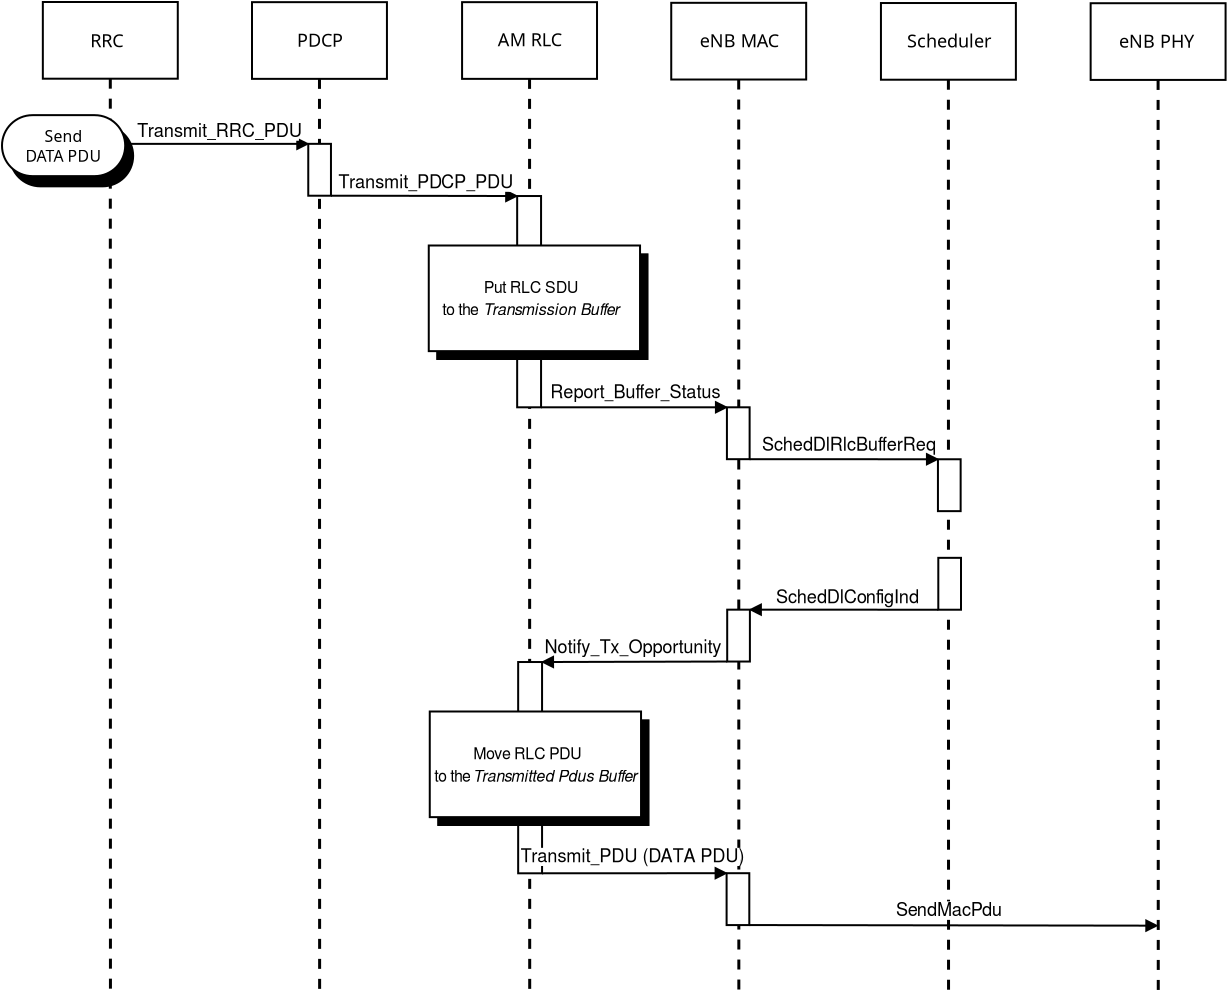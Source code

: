 <?xml version="1.0" encoding="UTF-8"?>
<dia:diagram xmlns:dia="http://www.lysator.liu.se/~alla/dia/">
  <dia:layer name="Background" visible="true" active="true">
    <dia:object type="Standard - Box" version="0" id="O0">
      <dia:attribute name="obj_pos">
        <dia:point val="3.224,3.377"/>
      </dia:attribute>
      <dia:attribute name="obj_bb">
        <dia:rectangle val="3.174,3.327;10.021,7.262"/>
      </dia:attribute>
      <dia:attribute name="elem_corner">
        <dia:point val="3.224,3.377"/>
      </dia:attribute>
      <dia:attribute name="elem_width">
        <dia:real val="6.747"/>
      </dia:attribute>
      <dia:attribute name="elem_height">
        <dia:real val="3.835"/>
      </dia:attribute>
      <dia:attribute name="border_width">
        <dia:real val="0.1"/>
      </dia:attribute>
      <dia:attribute name="show_background">
        <dia:boolean val="true"/>
      </dia:attribute>
    </dia:object>
    <dia:object type="Standard - Box" version="0" id="O1">
      <dia:attribute name="obj_pos">
        <dia:point val="13.682,3.385"/>
      </dia:attribute>
      <dia:attribute name="obj_bb">
        <dia:rectangle val="13.632,3.335;20.479,7.27"/>
      </dia:attribute>
      <dia:attribute name="elem_corner">
        <dia:point val="13.682,3.385"/>
      </dia:attribute>
      <dia:attribute name="elem_width">
        <dia:real val="6.747"/>
      </dia:attribute>
      <dia:attribute name="elem_height">
        <dia:real val="3.835"/>
      </dia:attribute>
      <dia:attribute name="border_width">
        <dia:real val="0.1"/>
      </dia:attribute>
      <dia:attribute name="show_background">
        <dia:boolean val="true"/>
      </dia:attribute>
    </dia:object>
    <dia:object type="Standard - Box" version="0" id="O2">
      <dia:attribute name="obj_pos">
        <dia:point val="24.186,3.385"/>
      </dia:attribute>
      <dia:attribute name="obj_bb">
        <dia:rectangle val="24.137,3.335;30.984,7.27"/>
      </dia:attribute>
      <dia:attribute name="elem_corner">
        <dia:point val="24.186,3.385"/>
      </dia:attribute>
      <dia:attribute name="elem_width">
        <dia:real val="6.747"/>
      </dia:attribute>
      <dia:attribute name="elem_height">
        <dia:real val="3.835"/>
      </dia:attribute>
      <dia:attribute name="border_width">
        <dia:real val="0.1"/>
      </dia:attribute>
      <dia:attribute name="show_background">
        <dia:boolean val="true"/>
      </dia:attribute>
      <dia:attribute name="aspect">
        <dia:enum val="1"/>
      </dia:attribute>
    </dia:object>
    <dia:object type="Standard - Text" version="1" id="O3">
      <dia:attribute name="obj_pos">
        <dia:point val="27.144,-21.736"/>
      </dia:attribute>
      <dia:attribute name="obj_bb">
        <dia:rectangle val="27.144,-22.331;27.144,-21.584"/>
      </dia:attribute>
      <dia:attribute name="text">
        <dia:composite type="text">
          <dia:attribute name="string">
            <dia:string>##</dia:string>
          </dia:attribute>
          <dia:attribute name="font">
            <dia:font family="sans" style="0" name="Helvetica"/>
          </dia:attribute>
          <dia:attribute name="height">
            <dia:real val="0.8"/>
          </dia:attribute>
          <dia:attribute name="pos">
            <dia:point val="27.144,-21.736"/>
          </dia:attribute>
          <dia:attribute name="color">
            <dia:color val="#000000"/>
          </dia:attribute>
          <dia:attribute name="alignment">
            <dia:enum val="0"/>
          </dia:attribute>
        </dia:composite>
      </dia:attribute>
      <dia:attribute name="valign">
        <dia:enum val="3"/>
      </dia:attribute>
    </dia:object>
    <dia:object type="Standard - Text" version="1" id="O4">
      <dia:attribute name="obj_pos">
        <dia:point val="5.593,5.64"/>
      </dia:attribute>
      <dia:attribute name="obj_bb">
        <dia:rectangle val="5.593,4.8;7.433,5.855"/>
      </dia:attribute>
      <dia:attribute name="text">
        <dia:composite type="text">
          <dia:attribute name="string">
            <dia:string>#RRC#</dia:string>
          </dia:attribute>
          <dia:attribute name="font">
            <dia:font family="sans" style="0" name="Helvetica"/>
          </dia:attribute>
          <dia:attribute name="height">
            <dia:real val="1.129"/>
          </dia:attribute>
          <dia:attribute name="pos">
            <dia:point val="5.593,5.64"/>
          </dia:attribute>
          <dia:attribute name="color">
            <dia:color val="#000000"/>
          </dia:attribute>
          <dia:attribute name="alignment">
            <dia:enum val="0"/>
          </dia:attribute>
        </dia:composite>
      </dia:attribute>
      <dia:attribute name="valign">
        <dia:enum val="3"/>
      </dia:attribute>
    </dia:object>
    <dia:object type="Standard - Text" version="1" id="O5">
      <dia:attribute name="obj_pos">
        <dia:point val="15.934,5.611"/>
      </dia:attribute>
      <dia:attribute name="obj_bb">
        <dia:rectangle val="15.934,4.771;18.349,5.826"/>
      </dia:attribute>
      <dia:attribute name="text">
        <dia:composite type="text">
          <dia:attribute name="string">
            <dia:string>#PDCP#</dia:string>
          </dia:attribute>
          <dia:attribute name="font">
            <dia:font family="sans" style="0" name="Helvetica"/>
          </dia:attribute>
          <dia:attribute name="height">
            <dia:real val="1.129"/>
          </dia:attribute>
          <dia:attribute name="pos">
            <dia:point val="15.934,5.611"/>
          </dia:attribute>
          <dia:attribute name="color">
            <dia:color val="#000000"/>
          </dia:attribute>
          <dia:attribute name="alignment">
            <dia:enum val="0"/>
          </dia:attribute>
        </dia:composite>
      </dia:attribute>
      <dia:attribute name="valign">
        <dia:enum val="3"/>
      </dia:attribute>
    </dia:object>
    <dia:object type="Standard - Text" version="1" id="O6">
      <dia:attribute name="obj_pos">
        <dia:point val="25.964,5.593"/>
      </dia:attribute>
      <dia:attribute name="obj_bb">
        <dia:rectangle val="25.964,4.753;29.409,5.808"/>
      </dia:attribute>
      <dia:attribute name="text">
        <dia:composite type="text">
          <dia:attribute name="string">
            <dia:string>#AM RLC#</dia:string>
          </dia:attribute>
          <dia:attribute name="font">
            <dia:font family="sans" style="0" name="Helvetica"/>
          </dia:attribute>
          <dia:attribute name="height">
            <dia:real val="1.129"/>
          </dia:attribute>
          <dia:attribute name="pos">
            <dia:point val="25.964,5.593"/>
          </dia:attribute>
          <dia:attribute name="color">
            <dia:color val="#000000"/>
          </dia:attribute>
          <dia:attribute name="alignment">
            <dia:enum val="0"/>
          </dia:attribute>
        </dia:composite>
      </dia:attribute>
      <dia:attribute name="valign">
        <dia:enum val="3"/>
      </dia:attribute>
    </dia:object>
    <dia:object type="Standard - Line" version="0" id="O7">
      <dia:attribute name="obj_pos">
        <dia:point val="27.56,7.22"/>
      </dia:attribute>
      <dia:attribute name="obj_bb">
        <dia:rectangle val="27.485,7.145;27.642,52.801"/>
      </dia:attribute>
      <dia:attribute name="conn_endpoints">
        <dia:point val="27.56,7.22"/>
        <dia:point val="27.567,52.727"/>
      </dia:attribute>
      <dia:attribute name="numcp">
        <dia:int val="1"/>
      </dia:attribute>
      <dia:attribute name="line_width">
        <dia:real val="0.15"/>
      </dia:attribute>
      <dia:attribute name="line_style">
        <dia:enum val="1"/>
      </dia:attribute>
      <dia:attribute name="dashlength">
        <dia:real val="0.5"/>
      </dia:attribute>
      <dia:connections>
        <dia:connection handle="0" to="O2" connection="6"/>
        <dia:connection handle="1" to="O0" connection="1"/>
      </dia:connections>
    </dia:object>
    <dia:object type="Standard - Text" version="1" id="O8">
      <dia:attribute name="obj_pos">
        <dia:point val="28.608,23.189"/>
      </dia:attribute>
      <dia:attribute name="obj_bb">
        <dia:rectangle val="28.608,22.374;37.118,23.372"/>
      </dia:attribute>
      <dia:attribute name="text">
        <dia:composite type="text">
          <dia:attribute name="string">
            <dia:string>#Report_Buffer_Status#</dia:string>
          </dia:attribute>
          <dia:attribute name="font">
            <dia:font family="FreeSans" style="0" name="Courier"/>
          </dia:attribute>
          <dia:attribute name="height">
            <dia:real val="1.129"/>
          </dia:attribute>
          <dia:attribute name="pos">
            <dia:point val="28.608,23.189"/>
          </dia:attribute>
          <dia:attribute name="color">
            <dia:color val="#000000"/>
          </dia:attribute>
          <dia:attribute name="alignment">
            <dia:enum val="0"/>
          </dia:attribute>
        </dia:composite>
      </dia:attribute>
      <dia:attribute name="valign">
        <dia:enum val="3"/>
      </dia:attribute>
    </dia:object>
    <dia:object type="Standard - Box" version="0" id="O9">
      <dia:attribute name="obj_pos">
        <dia:point val="34.644,3.418"/>
      </dia:attribute>
      <dia:attribute name="obj_bb">
        <dia:rectangle val="34.593,3.368;41.441,7.303"/>
      </dia:attribute>
      <dia:attribute name="elem_corner">
        <dia:point val="34.644,3.418"/>
      </dia:attribute>
      <dia:attribute name="elem_width">
        <dia:real val="6.747"/>
      </dia:attribute>
      <dia:attribute name="elem_height">
        <dia:real val="3.835"/>
      </dia:attribute>
      <dia:attribute name="border_width">
        <dia:real val="0.1"/>
      </dia:attribute>
      <dia:attribute name="show_background">
        <dia:boolean val="true"/>
      </dia:attribute>
    </dia:object>
    <dia:object type="Standard - Text" version="1" id="O10">
      <dia:attribute name="obj_pos">
        <dia:point val="36.068,5.644"/>
      </dia:attribute>
      <dia:attribute name="obj_bb">
        <dia:rectangle val="36.068,4.804;40.218,5.859"/>
      </dia:attribute>
      <dia:attribute name="text">
        <dia:composite type="text">
          <dia:attribute name="string">
            <dia:string>#eNB MAC#</dia:string>
          </dia:attribute>
          <dia:attribute name="font">
            <dia:font family="sans" style="0" name="Helvetica"/>
          </dia:attribute>
          <dia:attribute name="height">
            <dia:real val="1.129"/>
          </dia:attribute>
          <dia:attribute name="pos">
            <dia:point val="36.068,5.644"/>
          </dia:attribute>
          <dia:attribute name="color">
            <dia:color val="#000000"/>
          </dia:attribute>
          <dia:attribute name="alignment">
            <dia:enum val="0"/>
          </dia:attribute>
        </dia:composite>
      </dia:attribute>
      <dia:attribute name="valign">
        <dia:enum val="3"/>
      </dia:attribute>
    </dia:object>
    <dia:object type="Standard - Box" version="0" id="O11">
      <dia:attribute name="obj_pos">
        <dia:point val="45.129,3.428"/>
      </dia:attribute>
      <dia:attribute name="obj_bb">
        <dia:rectangle val="45.078,3.378;51.926,7.313"/>
      </dia:attribute>
      <dia:attribute name="elem_corner">
        <dia:point val="45.129,3.428"/>
      </dia:attribute>
      <dia:attribute name="elem_width">
        <dia:real val="6.747"/>
      </dia:attribute>
      <dia:attribute name="elem_height">
        <dia:real val="3.835"/>
      </dia:attribute>
      <dia:attribute name="border_width">
        <dia:real val="0.1"/>
      </dia:attribute>
      <dia:attribute name="show_background">
        <dia:boolean val="true"/>
      </dia:attribute>
    </dia:object>
    <dia:object type="Standard - Text" version="1" id="O12">
      <dia:attribute name="obj_pos">
        <dia:point val="46.426,5.654"/>
      </dia:attribute>
      <dia:attribute name="obj_bb">
        <dia:rectangle val="46.426,4.814;50.946,5.869"/>
      </dia:attribute>
      <dia:attribute name="text">
        <dia:composite type="text">
          <dia:attribute name="string">
            <dia:string>#Scheduler#</dia:string>
          </dia:attribute>
          <dia:attribute name="font">
            <dia:font family="sans" style="0" name="Helvetica"/>
          </dia:attribute>
          <dia:attribute name="height">
            <dia:real val="1.129"/>
          </dia:attribute>
          <dia:attribute name="pos">
            <dia:point val="46.426,5.654"/>
          </dia:attribute>
          <dia:attribute name="color">
            <dia:color val="#000000"/>
          </dia:attribute>
          <dia:attribute name="alignment">
            <dia:enum val="0"/>
          </dia:attribute>
        </dia:composite>
      </dia:attribute>
      <dia:attribute name="valign">
        <dia:enum val="3"/>
      </dia:attribute>
    </dia:object>
    <dia:object type="Standard - Box" version="0" id="O13">
      <dia:attribute name="obj_pos">
        <dia:point val="55.614,3.438"/>
      </dia:attribute>
      <dia:attribute name="obj_bb">
        <dia:rectangle val="55.564,3.388;62.411,7.323"/>
      </dia:attribute>
      <dia:attribute name="elem_corner">
        <dia:point val="55.614,3.438"/>
      </dia:attribute>
      <dia:attribute name="elem_width">
        <dia:real val="6.747"/>
      </dia:attribute>
      <dia:attribute name="elem_height">
        <dia:real val="3.835"/>
      </dia:attribute>
      <dia:attribute name="border_width">
        <dia:real val="0.1"/>
      </dia:attribute>
      <dia:attribute name="show_background">
        <dia:boolean val="true"/>
      </dia:attribute>
    </dia:object>
    <dia:object type="Standard - Text" version="1" id="O14">
      <dia:attribute name="obj_pos">
        <dia:point val="57.038,5.664"/>
      </dia:attribute>
      <dia:attribute name="obj_bb">
        <dia:rectangle val="57.038,4.824;60.953,5.879"/>
      </dia:attribute>
      <dia:attribute name="text">
        <dia:composite type="text">
          <dia:attribute name="string">
            <dia:string>#eNB PHY#</dia:string>
          </dia:attribute>
          <dia:attribute name="font">
            <dia:font family="sans" style="0" name="Helvetica"/>
          </dia:attribute>
          <dia:attribute name="height">
            <dia:real val="1.129"/>
          </dia:attribute>
          <dia:attribute name="pos">
            <dia:point val="57.038,5.664"/>
          </dia:attribute>
          <dia:attribute name="color">
            <dia:color val="#000000"/>
          </dia:attribute>
          <dia:attribute name="alignment">
            <dia:enum val="0"/>
          </dia:attribute>
        </dia:composite>
      </dia:attribute>
      <dia:attribute name="valign">
        <dia:enum val="3"/>
      </dia:attribute>
    </dia:object>
    <dia:object type="Standard - Line" version="0" id="O15">
      <dia:attribute name="obj_pos">
        <dia:point val="48.502,7.263"/>
      </dia:attribute>
      <dia:attribute name="obj_bb">
        <dia:rectangle val="48.427,7.188;48.584,52.844"/>
      </dia:attribute>
      <dia:attribute name="conn_endpoints">
        <dia:point val="48.502,7.263"/>
        <dia:point val="48.509,52.769"/>
      </dia:attribute>
      <dia:attribute name="numcp">
        <dia:int val="1"/>
      </dia:attribute>
      <dia:attribute name="line_width">
        <dia:real val="0.15"/>
      </dia:attribute>
      <dia:attribute name="line_style">
        <dia:enum val="1"/>
      </dia:attribute>
      <dia:attribute name="dashlength">
        <dia:real val="0.5"/>
      </dia:attribute>
      <dia:connections>
        <dia:connection handle="0" to="O11" connection="6"/>
        <dia:connection handle="1" to="O0" connection="1"/>
      </dia:connections>
    </dia:object>
    <dia:object type="Standard - Line" version="0" id="O16">
      <dia:attribute name="obj_pos">
        <dia:point val="58.987,7.273"/>
      </dia:attribute>
      <dia:attribute name="obj_bb">
        <dia:rectangle val="58.912,7.198;59.069,52.854"/>
      </dia:attribute>
      <dia:attribute name="conn_endpoints">
        <dia:point val="58.987,7.273"/>
        <dia:point val="58.995,52.779"/>
      </dia:attribute>
      <dia:attribute name="numcp">
        <dia:int val="1"/>
      </dia:attribute>
      <dia:attribute name="line_width">
        <dia:real val="0.15"/>
      </dia:attribute>
      <dia:attribute name="line_style">
        <dia:enum val="1"/>
      </dia:attribute>
      <dia:attribute name="dashlength">
        <dia:real val="0.5"/>
      </dia:attribute>
      <dia:connections>
        <dia:connection handle="0" to="O13" connection="6"/>
        <dia:connection handle="1" to="O0" connection="1"/>
      </dia:connections>
    </dia:object>
    <dia:object type="Standard - Line" version="0" id="O17">
      <dia:attribute name="obj_pos">
        <dia:point val="38.017,7.253"/>
      </dia:attribute>
      <dia:attribute name="obj_bb">
        <dia:rectangle val="37.942,7.178;38.099,52.834"/>
      </dia:attribute>
      <dia:attribute name="conn_endpoints">
        <dia:point val="38.017,7.253"/>
        <dia:point val="38.024,52.759"/>
      </dia:attribute>
      <dia:attribute name="numcp">
        <dia:int val="1"/>
      </dia:attribute>
      <dia:attribute name="line_width">
        <dia:real val="0.15"/>
      </dia:attribute>
      <dia:attribute name="line_style">
        <dia:enum val="1"/>
      </dia:attribute>
      <dia:attribute name="dashlength">
        <dia:real val="0.5"/>
      </dia:attribute>
      <dia:connections>
        <dia:connection handle="0" to="O9" connection="6"/>
        <dia:connection handle="1" to="O0" connection="1"/>
      </dia:connections>
    </dia:object>
    <dia:object type="Standard - Box" version="0" id="O18">
      <dia:attribute name="obj_pos">
        <dia:point val="26.94,13.078"/>
      </dia:attribute>
      <dia:attribute name="obj_bb">
        <dia:rectangle val="26.89,13.027;28.186,23.692"/>
      </dia:attribute>
      <dia:attribute name="elem_corner">
        <dia:point val="26.94,13.078"/>
      </dia:attribute>
      <dia:attribute name="elem_width">
        <dia:real val="1.195"/>
      </dia:attribute>
      <dia:attribute name="elem_height">
        <dia:real val="10.564"/>
      </dia:attribute>
      <dia:attribute name="border_width">
        <dia:real val="0.1"/>
      </dia:attribute>
      <dia:attribute name="show_background">
        <dia:boolean val="true"/>
      </dia:attribute>
      <dia:attribute name="aspect">
        <dia:enum val="1"/>
      </dia:attribute>
    </dia:object>
    <dia:object type="Standard - Box" version="0" id="O19">
      <dia:attribute name="obj_pos">
        <dia:point val="22.919,15.97"/>
      </dia:attribute>
      <dia:attribute name="obj_bb">
        <dia:rectangle val="22.895,15.945;33.509,21.277"/>
      </dia:attribute>
      <dia:attribute name="elem_corner">
        <dia:point val="22.919,15.97"/>
      </dia:attribute>
      <dia:attribute name="elem_width">
        <dia:real val="10.564"/>
      </dia:attribute>
      <dia:attribute name="elem_height">
        <dia:real val="5.282"/>
      </dia:attribute>
      <dia:attribute name="border_width">
        <dia:real val="0.05"/>
      </dia:attribute>
      <dia:attribute name="inner_color">
        <dia:color val="#000000"/>
      </dia:attribute>
      <dia:attribute name="show_background">
        <dia:boolean val="true"/>
      </dia:attribute>
      <dia:attribute name="aspect">
        <dia:enum val="1"/>
      </dia:attribute>
    </dia:object>
    <dia:object type="Standard - Box" version="0" id="O20">
      <dia:attribute name="obj_pos">
        <dia:point val="22.52,15.552"/>
      </dia:attribute>
      <dia:attribute name="obj_bb">
        <dia:rectangle val="22.471,15.502;33.135,20.884"/>
      </dia:attribute>
      <dia:attribute name="elem_corner">
        <dia:point val="22.52,15.552"/>
      </dia:attribute>
      <dia:attribute name="elem_width">
        <dia:real val="10.564"/>
      </dia:attribute>
      <dia:attribute name="elem_height">
        <dia:real val="5.282"/>
      </dia:attribute>
      <dia:attribute name="border_width">
        <dia:real val="0.1"/>
      </dia:attribute>
      <dia:attribute name="show_background">
        <dia:boolean val="true"/>
      </dia:attribute>
      <dia:attribute name="aspect">
        <dia:enum val="1"/>
      </dia:attribute>
    </dia:object>
    <dia:object type="Standard - Line" version="0" id="O21">
      <dia:attribute name="obj_pos">
        <dia:point val="7.459,10.471"/>
      </dia:attribute>
      <dia:attribute name="obj_bb">
        <dia:rectangle val="7.409,10.138;16.607,10.8"/>
      </dia:attribute>
      <dia:attribute name="conn_endpoints">
        <dia:point val="7.459,10.471"/>
        <dia:point val="16.495,10.469"/>
      </dia:attribute>
      <dia:attribute name="numcp">
        <dia:int val="1"/>
      </dia:attribute>
      <dia:attribute name="end_arrow">
        <dia:enum val="3"/>
      </dia:attribute>
      <dia:attribute name="end_arrow_length">
        <dia:real val="0.5"/>
      </dia:attribute>
      <dia:attribute name="end_arrow_width">
        <dia:real val="0.5"/>
      </dia:attribute>
      <dia:connections>
        <dia:connection handle="1" to="O55" connection="0"/>
      </dia:connections>
    </dia:object>
    <dia:object type="Standard - Line" version="0" id="O22">
      <dia:attribute name="obj_pos">
        <dia:point val="17.63,13.062"/>
      </dia:attribute>
      <dia:attribute name="obj_bb">
        <dia:rectangle val="17.58,12.746;27.052,13.408"/>
      </dia:attribute>
      <dia:attribute name="conn_endpoints">
        <dia:point val="17.63,13.062"/>
        <dia:point val="26.94,13.078"/>
      </dia:attribute>
      <dia:attribute name="numcp">
        <dia:int val="1"/>
      </dia:attribute>
      <dia:attribute name="end_arrow">
        <dia:enum val="3"/>
      </dia:attribute>
      <dia:attribute name="end_arrow_length">
        <dia:real val="0.5"/>
      </dia:attribute>
      <dia:attribute name="end_arrow_width">
        <dia:real val="0.5"/>
      </dia:attribute>
      <dia:connections>
        <dia:connection handle="0" to="O55" connection="7"/>
        <dia:connection handle="1" to="O18" connection="0"/>
      </dia:connections>
    </dia:object>
    <dia:object type="Standard - Text" version="1" id="O23">
      <dia:attribute name="obj_pos">
        <dia:point val="7.929,10.132"/>
      </dia:attribute>
      <dia:attribute name="obj_bb">
        <dia:rectangle val="7.929,9.317;16.202,10.315"/>
      </dia:attribute>
      <dia:attribute name="text">
        <dia:composite type="text">
          <dia:attribute name="string">
            <dia:string>#Transmit_RRC_PDU#</dia:string>
          </dia:attribute>
          <dia:attribute name="font">
            <dia:font family="FreeSans" style="0" name="Courier"/>
          </dia:attribute>
          <dia:attribute name="height">
            <dia:real val="1.129"/>
          </dia:attribute>
          <dia:attribute name="pos">
            <dia:point val="7.929,10.132"/>
          </dia:attribute>
          <dia:attribute name="color">
            <dia:color val="#000000"/>
          </dia:attribute>
          <dia:attribute name="alignment">
            <dia:enum val="0"/>
          </dia:attribute>
        </dia:composite>
      </dia:attribute>
      <dia:attribute name="valign">
        <dia:enum val="3"/>
      </dia:attribute>
      <dia:attribute name="fill_color">
        <dia:color val="#ffffff"/>
      </dia:attribute>
      <dia:attribute name="show_background">
        <dia:boolean val="true"/>
      </dia:attribute>
    </dia:object>
    <dia:object type="Standard - Text" version="1" id="O24">
      <dia:attribute name="obj_pos">
        <dia:point val="17.996,12.686"/>
      </dia:attribute>
      <dia:attribute name="obj_bb">
        <dia:rectangle val="17.996,11.871;26.804,12.868"/>
      </dia:attribute>
      <dia:attribute name="text">
        <dia:composite type="text">
          <dia:attribute name="string">
            <dia:string>#Transmit_PDCP_PDU#</dia:string>
          </dia:attribute>
          <dia:attribute name="font">
            <dia:font family="FreeSans" style="0" name="Courier"/>
          </dia:attribute>
          <dia:attribute name="height">
            <dia:real val="1.129"/>
          </dia:attribute>
          <dia:attribute name="pos">
            <dia:point val="17.996,12.686"/>
          </dia:attribute>
          <dia:attribute name="color">
            <dia:color val="#000000"/>
          </dia:attribute>
          <dia:attribute name="alignment">
            <dia:enum val="0"/>
          </dia:attribute>
        </dia:composite>
      </dia:attribute>
      <dia:attribute name="valign">
        <dia:enum val="3"/>
      </dia:attribute>
      <dia:attribute name="fill_color">
        <dia:color val="#ffffff"/>
      </dia:attribute>
      <dia:attribute name="show_background">
        <dia:boolean val="true"/>
      </dia:attribute>
    </dia:object>
    <dia:group>
      <dia:object type="Standard - Text" version="1" id="O25">
        <dia:attribute name="obj_pos">
          <dia:point val="25.286,17.922"/>
        </dia:attribute>
        <dia:attribute name="obj_bb">
          <dia:rectangle val="25.286,17.209;30.061,18.082"/>
        </dia:attribute>
        <dia:attribute name="text">
          <dia:composite type="text">
            <dia:attribute name="string">
              <dia:string>#Put RLC SDU#</dia:string>
            </dia:attribute>
            <dia:attribute name="font">
              <dia:font family="FreeSans" style="0" name="Courier"/>
            </dia:attribute>
            <dia:attribute name="height">
              <dia:real val="0.988"/>
            </dia:attribute>
            <dia:attribute name="pos">
              <dia:point val="25.286,17.922"/>
            </dia:attribute>
            <dia:attribute name="color">
              <dia:color val="#000000"/>
            </dia:attribute>
            <dia:attribute name="alignment">
              <dia:enum val="0"/>
            </dia:attribute>
          </dia:composite>
        </dia:attribute>
        <dia:attribute name="valign">
          <dia:enum val="3"/>
        </dia:attribute>
      </dia:object>
      <dia:object type="Standard - Text" version="1" id="O26">
        <dia:attribute name="obj_pos">
          <dia:point val="23.197,19.038"/>
        </dia:attribute>
        <dia:attribute name="obj_bb">
          <dia:rectangle val="23.197,18.326;25.105,19.198"/>
        </dia:attribute>
        <dia:attribute name="text">
          <dia:composite type="text">
            <dia:attribute name="string">
              <dia:string>#to the#</dia:string>
            </dia:attribute>
            <dia:attribute name="font">
              <dia:font family="FreeSans" style="0" name="Courier"/>
            </dia:attribute>
            <dia:attribute name="height">
              <dia:real val="0.988"/>
            </dia:attribute>
            <dia:attribute name="pos">
              <dia:point val="23.197,19.038"/>
            </dia:attribute>
            <dia:attribute name="color">
              <dia:color val="#000000"/>
            </dia:attribute>
            <dia:attribute name="alignment">
              <dia:enum val="0"/>
            </dia:attribute>
          </dia:composite>
        </dia:attribute>
        <dia:attribute name="valign">
          <dia:enum val="3"/>
        </dia:attribute>
      </dia:object>
      <dia:object type="Standard - Text" version="1" id="O27">
        <dia:attribute name="obj_pos">
          <dia:point val="25.23,19.038"/>
        </dia:attribute>
        <dia:attribute name="obj_bb">
          <dia:rectangle val="25.23,18.326;31.99,19.198"/>
        </dia:attribute>
        <dia:attribute name="text">
          <dia:composite type="text">
            <dia:attribute name="string">
              <dia:string>#Transmission Buffer#</dia:string>
            </dia:attribute>
            <dia:attribute name="font">
              <dia:font family="FreeSans" style="8" name="Courier"/>
            </dia:attribute>
            <dia:attribute name="height">
              <dia:real val="0.988"/>
            </dia:attribute>
            <dia:attribute name="pos">
              <dia:point val="25.23,19.038"/>
            </dia:attribute>
            <dia:attribute name="color">
              <dia:color val="#000000"/>
            </dia:attribute>
            <dia:attribute name="alignment">
              <dia:enum val="0"/>
            </dia:attribute>
          </dia:composite>
        </dia:attribute>
        <dia:attribute name="valign">
          <dia:enum val="3"/>
        </dia:attribute>
      </dia:object>
    </dia:group>
    <dia:object type="Standard - Box" version="0" id="O28">
      <dia:attribute name="obj_pos">
        <dia:point val="37.428,23.642"/>
      </dia:attribute>
      <dia:attribute name="obj_bb">
        <dia:rectangle val="37.378,23.592;38.613,26.286"/>
      </dia:attribute>
      <dia:attribute name="elem_corner">
        <dia:point val="37.428,23.642"/>
      </dia:attribute>
      <dia:attribute name="elem_width">
        <dia:real val="1.135"/>
      </dia:attribute>
      <dia:attribute name="elem_height">
        <dia:real val="2.594"/>
      </dia:attribute>
      <dia:attribute name="show_background">
        <dia:boolean val="true"/>
      </dia:attribute>
    </dia:object>
    <dia:object type="Standard - Box" version="0" id="O29">
      <dia:attribute name="obj_pos">
        <dia:point val="47.979,26.24"/>
      </dia:attribute>
      <dia:attribute name="obj_bb">
        <dia:rectangle val="47.929,26.19;49.164,28.883"/>
      </dia:attribute>
      <dia:attribute name="elem_corner">
        <dia:point val="47.979,26.24"/>
      </dia:attribute>
      <dia:attribute name="elem_width">
        <dia:real val="1.135"/>
      </dia:attribute>
      <dia:attribute name="elem_height">
        <dia:real val="2.594"/>
      </dia:attribute>
      <dia:attribute name="show_background">
        <dia:boolean val="true"/>
      </dia:attribute>
    </dia:object>
    <dia:object type="Standard - Line" version="0" id="O30">
      <dia:attribute name="obj_pos">
        <dia:point val="28.136,23.642"/>
      </dia:attribute>
      <dia:attribute name="obj_bb">
        <dia:rectangle val="28.086,23.311;37.54,23.973"/>
      </dia:attribute>
      <dia:attribute name="conn_endpoints">
        <dia:point val="28.136,23.642"/>
        <dia:point val="37.428,23.642"/>
      </dia:attribute>
      <dia:attribute name="numcp">
        <dia:int val="1"/>
      </dia:attribute>
      <dia:attribute name="end_arrow">
        <dia:enum val="3"/>
      </dia:attribute>
      <dia:attribute name="end_arrow_length">
        <dia:real val="0.5"/>
      </dia:attribute>
      <dia:attribute name="end_arrow_width">
        <dia:real val="0.5"/>
      </dia:attribute>
      <dia:connections>
        <dia:connection handle="0" to="O18" connection="7"/>
        <dia:connection handle="1" to="O28" connection="0"/>
      </dia:connections>
    </dia:object>
    <dia:object type="Standard - Line" version="0" id="O31">
      <dia:attribute name="obj_pos">
        <dia:point val="38.563,26.236"/>
      </dia:attribute>
      <dia:attribute name="obj_bb">
        <dia:rectangle val="38.513,25.909;48.091,26.57"/>
      </dia:attribute>
      <dia:attribute name="conn_endpoints">
        <dia:point val="38.563,26.236"/>
        <dia:point val="47.979,26.24"/>
      </dia:attribute>
      <dia:attribute name="numcp">
        <dia:int val="1"/>
      </dia:attribute>
      <dia:attribute name="end_arrow">
        <dia:enum val="3"/>
      </dia:attribute>
      <dia:attribute name="end_arrow_length">
        <dia:real val="0.5"/>
      </dia:attribute>
      <dia:attribute name="end_arrow_width">
        <dia:real val="0.5"/>
      </dia:attribute>
      <dia:connections>
        <dia:connection handle="0" to="O28" connection="7"/>
        <dia:connection handle="1" to="O29" connection="0"/>
      </dia:connections>
    </dia:object>
    <dia:object type="Standard - Text" version="1" id="O32">
      <dia:attribute name="obj_pos">
        <dia:point val="39.18,25.814"/>
      </dia:attribute>
      <dia:attribute name="obj_bb">
        <dia:rectangle val="39.18,25.0;47.767,25.997"/>
      </dia:attribute>
      <dia:attribute name="text">
        <dia:composite type="text">
          <dia:attribute name="string">
            <dia:string>#SchedDlRlcBufferReq#</dia:string>
          </dia:attribute>
          <dia:attribute name="font">
            <dia:font family="FreeSans" style="0" name="Courier"/>
          </dia:attribute>
          <dia:attribute name="height">
            <dia:real val="1.129"/>
          </dia:attribute>
          <dia:attribute name="pos">
            <dia:point val="39.18,25.814"/>
          </dia:attribute>
          <dia:attribute name="color">
            <dia:color val="#000000"/>
          </dia:attribute>
          <dia:attribute name="alignment">
            <dia:enum val="0"/>
          </dia:attribute>
        </dia:composite>
      </dia:attribute>
      <dia:attribute name="valign">
        <dia:enum val="3"/>
      </dia:attribute>
    </dia:object>
    <dia:object type="Standard - Text" version="1" id="O33">
      <dia:attribute name="obj_pos">
        <dia:point val="39.882,33.445"/>
      </dia:attribute>
      <dia:attribute name="obj_bb">
        <dia:rectangle val="39.882,32.63;46.996,33.627"/>
      </dia:attribute>
      <dia:attribute name="text">
        <dia:composite type="text">
          <dia:attribute name="string">
            <dia:string>#SchedDlConfigInd#</dia:string>
          </dia:attribute>
          <dia:attribute name="font">
            <dia:font family="FreeSans" style="0" name="Courier"/>
          </dia:attribute>
          <dia:attribute name="height">
            <dia:real val="1.129"/>
          </dia:attribute>
          <dia:attribute name="pos">
            <dia:point val="39.882,33.445"/>
          </dia:attribute>
          <dia:attribute name="color">
            <dia:color val="#000000"/>
          </dia:attribute>
          <dia:attribute name="alignment">
            <dia:enum val="0"/>
          </dia:attribute>
        </dia:composite>
      </dia:attribute>
      <dia:attribute name="valign">
        <dia:enum val="3"/>
      </dia:attribute>
    </dia:object>
    <dia:object type="Standard - Box" version="0" id="O34">
      <dia:attribute name="obj_pos">
        <dia:point val="47.997,31.169"/>
      </dia:attribute>
      <dia:attribute name="obj_bb">
        <dia:rectangle val="47.947,31.119;49.182,33.813"/>
      </dia:attribute>
      <dia:attribute name="elem_corner">
        <dia:point val="47.997,31.169"/>
      </dia:attribute>
      <dia:attribute name="elem_width">
        <dia:real val="1.135"/>
      </dia:attribute>
      <dia:attribute name="elem_height">
        <dia:real val="2.594"/>
      </dia:attribute>
      <dia:attribute name="show_background">
        <dia:boolean val="true"/>
      </dia:attribute>
    </dia:object>
    <dia:object type="Standard - Box" version="0" id="O35">
      <dia:attribute name="obj_pos">
        <dia:point val="37.442,33.76"/>
      </dia:attribute>
      <dia:attribute name="obj_bb">
        <dia:rectangle val="37.392,33.71;38.627,36.404"/>
      </dia:attribute>
      <dia:attribute name="elem_corner">
        <dia:point val="37.442,33.76"/>
      </dia:attribute>
      <dia:attribute name="elem_width">
        <dia:real val="1.135"/>
      </dia:attribute>
      <dia:attribute name="elem_height">
        <dia:real val="2.594"/>
      </dia:attribute>
      <dia:attribute name="show_background">
        <dia:boolean val="true"/>
      </dia:attribute>
    </dia:object>
    <dia:object type="Standard - Line" version="0" id="O36">
      <dia:attribute name="obj_pos">
        <dia:point val="47.997,33.763"/>
      </dia:attribute>
      <dia:attribute name="obj_bb">
        <dia:rectangle val="38.465,33.429;48.047,34.091"/>
      </dia:attribute>
      <dia:attribute name="conn_endpoints">
        <dia:point val="47.997,33.763"/>
        <dia:point val="38.577,33.76"/>
      </dia:attribute>
      <dia:attribute name="numcp">
        <dia:int val="1"/>
      </dia:attribute>
      <dia:attribute name="end_arrow">
        <dia:enum val="3"/>
      </dia:attribute>
      <dia:attribute name="end_arrow_length">
        <dia:real val="0.5"/>
      </dia:attribute>
      <dia:attribute name="end_arrow_width">
        <dia:real val="0.5"/>
      </dia:attribute>
      <dia:connections>
        <dia:connection handle="0" to="O34" connection="5"/>
        <dia:connection handle="1" to="O35" connection="2"/>
      </dia:connections>
    </dia:object>
    <dia:object type="Standard - Line" version="0" id="O37">
      <dia:attribute name="obj_pos">
        <dia:point val="37.442,36.354"/>
      </dia:attribute>
      <dia:attribute name="obj_bb">
        <dia:rectangle val="28.074,36.045;37.492,36.707"/>
      </dia:attribute>
      <dia:attribute name="conn_endpoints">
        <dia:point val="37.442,36.354"/>
        <dia:point val="28.185,36.378"/>
      </dia:attribute>
      <dia:attribute name="numcp">
        <dia:int val="1"/>
      </dia:attribute>
      <dia:attribute name="end_arrow">
        <dia:enum val="3"/>
      </dia:attribute>
      <dia:attribute name="end_arrow_length">
        <dia:real val="0.5"/>
      </dia:attribute>
      <dia:attribute name="end_arrow_width">
        <dia:real val="0.5"/>
      </dia:attribute>
      <dia:connections>
        <dia:connection handle="0" to="O35" connection="5"/>
        <dia:connection handle="1" to="O39" connection="2"/>
      </dia:connections>
    </dia:object>
    <dia:object type="Standard - Text" version="1" id="O38">
      <dia:attribute name="obj_pos">
        <dia:point val="28.304,35.944"/>
      </dia:attribute>
      <dia:attribute name="obj_bb">
        <dia:rectangle val="28.304,35.129;37.196,36.126"/>
      </dia:attribute>
      <dia:attribute name="text">
        <dia:composite type="text">
          <dia:attribute name="string">
            <dia:string>#Notify_Tx_Opportunity#</dia:string>
          </dia:attribute>
          <dia:attribute name="font">
            <dia:font family="FreeSans" style="0" name="Courier"/>
          </dia:attribute>
          <dia:attribute name="height">
            <dia:real val="1.129"/>
          </dia:attribute>
          <dia:attribute name="pos">
            <dia:point val="28.304,35.944"/>
          </dia:attribute>
          <dia:attribute name="color">
            <dia:color val="#000000"/>
          </dia:attribute>
          <dia:attribute name="alignment">
            <dia:enum val="0"/>
          </dia:attribute>
        </dia:composite>
      </dia:attribute>
      <dia:attribute name="valign">
        <dia:enum val="3"/>
      </dia:attribute>
    </dia:object>
    <dia:group>
      <dia:object type="Standard - Box" version="0" id="O39">
        <dia:attribute name="obj_pos">
          <dia:point val="26.99,36.378"/>
        </dia:attribute>
        <dia:attribute name="obj_bb">
          <dia:rectangle val="26.94,36.328;28.235,46.992"/>
        </dia:attribute>
        <dia:attribute name="elem_corner">
          <dia:point val="26.99,36.378"/>
        </dia:attribute>
        <dia:attribute name="elem_width">
          <dia:real val="1.195"/>
        </dia:attribute>
        <dia:attribute name="elem_height">
          <dia:real val="10.564"/>
        </dia:attribute>
        <dia:attribute name="border_width">
          <dia:real val="0.1"/>
        </dia:attribute>
        <dia:attribute name="show_background">
          <dia:boolean val="true"/>
        </dia:attribute>
        <dia:attribute name="aspect">
          <dia:enum val="1"/>
        </dia:attribute>
      </dia:object>
      <dia:object type="Standard - Box" version="0" id="O40">
        <dia:attribute name="obj_pos">
          <dia:point val="22.969,39.27"/>
        </dia:attribute>
        <dia:attribute name="obj_bb">
          <dia:rectangle val="22.944,39.245;33.558,44.578"/>
        </dia:attribute>
        <dia:attribute name="elem_corner">
          <dia:point val="22.969,39.27"/>
        </dia:attribute>
        <dia:attribute name="elem_width">
          <dia:real val="10.564"/>
        </dia:attribute>
        <dia:attribute name="elem_height">
          <dia:real val="5.282"/>
        </dia:attribute>
        <dia:attribute name="border_width">
          <dia:real val="0.05"/>
        </dia:attribute>
        <dia:attribute name="inner_color">
          <dia:color val="#000000"/>
        </dia:attribute>
        <dia:attribute name="show_background">
          <dia:boolean val="true"/>
        </dia:attribute>
        <dia:attribute name="aspect">
          <dia:enum val="1"/>
        </dia:attribute>
      </dia:object>
      <dia:object type="Standard - Box" version="0" id="O41">
        <dia:attribute name="obj_pos">
          <dia:point val="22.57,38.852"/>
        </dia:attribute>
        <dia:attribute name="obj_bb">
          <dia:rectangle val="22.52,38.802;33.184,44.184"/>
        </dia:attribute>
        <dia:attribute name="elem_corner">
          <dia:point val="22.57,38.852"/>
        </dia:attribute>
        <dia:attribute name="elem_width">
          <dia:real val="10.564"/>
        </dia:attribute>
        <dia:attribute name="elem_height">
          <dia:real val="5.282"/>
        </dia:attribute>
        <dia:attribute name="border_width">
          <dia:real val="0.1"/>
        </dia:attribute>
        <dia:attribute name="show_background">
          <dia:boolean val="true"/>
        </dia:attribute>
        <dia:attribute name="aspect">
          <dia:enum val="1"/>
        </dia:attribute>
      </dia:object>
      <dia:group>
        <dia:object type="Standard - Text" version="1" id="O42">
          <dia:attribute name="obj_pos">
            <dia:point val="24.748,41.244"/>
          </dia:attribute>
          <dia:attribute name="obj_bb">
            <dia:rectangle val="24.748,40.532;30.25,41.404"/>
          </dia:attribute>
          <dia:attribute name="text">
            <dia:composite type="text">
              <dia:attribute name="string">
                <dia:string>#Move RLC PDU#</dia:string>
              </dia:attribute>
              <dia:attribute name="font">
                <dia:font family="FreeSans" style="0" name="Courier"/>
              </dia:attribute>
              <dia:attribute name="height">
                <dia:real val="0.988"/>
              </dia:attribute>
              <dia:attribute name="pos">
                <dia:point val="24.748,41.244"/>
              </dia:attribute>
              <dia:attribute name="color">
                <dia:color val="#000000"/>
              </dia:attribute>
              <dia:attribute name="alignment">
                <dia:enum val="0"/>
              </dia:attribute>
            </dia:composite>
          </dia:attribute>
          <dia:attribute name="valign">
            <dia:enum val="3"/>
          </dia:attribute>
        </dia:object>
        <dia:object type="Standard - Text" version="1" id="O43">
          <dia:attribute name="obj_pos">
            <dia:point val="22.79,42.361"/>
          </dia:attribute>
          <dia:attribute name="obj_bb">
            <dia:rectangle val="22.79,41.648;24.697,42.521"/>
          </dia:attribute>
          <dia:attribute name="text">
            <dia:composite type="text">
              <dia:attribute name="string">
                <dia:string>#to the#</dia:string>
              </dia:attribute>
              <dia:attribute name="font">
                <dia:font family="FreeSans" style="0" name="Courier"/>
              </dia:attribute>
              <dia:attribute name="height">
                <dia:real val="0.988"/>
              </dia:attribute>
              <dia:attribute name="pos">
                <dia:point val="22.79,42.361"/>
              </dia:attribute>
              <dia:attribute name="color">
                <dia:color val="#000000"/>
              </dia:attribute>
              <dia:attribute name="alignment">
                <dia:enum val="0"/>
              </dia:attribute>
            </dia:composite>
          </dia:attribute>
          <dia:attribute name="valign">
            <dia:enum val="3"/>
          </dia:attribute>
        </dia:object>
        <dia:object type="Standard - Text" version="1" id="O44">
          <dia:attribute name="obj_pos">
            <dia:point val="24.724,42.361"/>
          </dia:attribute>
          <dia:attribute name="obj_bb">
            <dia:rectangle val="24.724,41.648;32.896,42.521"/>
          </dia:attribute>
          <dia:attribute name="text">
            <dia:composite type="text">
              <dia:attribute name="string">
                <dia:string>#Transmitted Pdus Buffer#</dia:string>
              </dia:attribute>
              <dia:attribute name="font">
                <dia:font family="FreeSans" style="8" name="Courier"/>
              </dia:attribute>
              <dia:attribute name="height">
                <dia:real val="0.988"/>
              </dia:attribute>
              <dia:attribute name="pos">
                <dia:point val="24.724,42.361"/>
              </dia:attribute>
              <dia:attribute name="color">
                <dia:color val="#000000"/>
              </dia:attribute>
              <dia:attribute name="alignment">
                <dia:enum val="0"/>
              </dia:attribute>
            </dia:composite>
          </dia:attribute>
          <dia:attribute name="valign">
            <dia:enum val="3"/>
          </dia:attribute>
        </dia:object>
      </dia:group>
    </dia:group>
    <dia:object type="Standard - Box" version="0" id="O45">
      <dia:attribute name="obj_pos">
        <dia:point val="37.412,46.937"/>
      </dia:attribute>
      <dia:attribute name="obj_bb">
        <dia:rectangle val="37.362,46.887;38.596,49.58"/>
      </dia:attribute>
      <dia:attribute name="elem_corner">
        <dia:point val="37.412,46.937"/>
      </dia:attribute>
      <dia:attribute name="elem_width">
        <dia:real val="1.135"/>
      </dia:attribute>
      <dia:attribute name="elem_height">
        <dia:real val="2.594"/>
      </dia:attribute>
      <dia:attribute name="show_background">
        <dia:boolean val="true"/>
      </dia:attribute>
    </dia:object>
    <dia:object type="Standard - Line" version="0" id="O46">
      <dia:attribute name="obj_pos">
        <dia:point val="28.185,46.942"/>
      </dia:attribute>
      <dia:attribute name="obj_bb">
        <dia:rectangle val="28.135,46.606;37.524,47.268"/>
      </dia:attribute>
      <dia:attribute name="conn_endpoints">
        <dia:point val="28.185,46.942"/>
        <dia:point val="37.412,46.937"/>
      </dia:attribute>
      <dia:attribute name="numcp">
        <dia:int val="1"/>
      </dia:attribute>
      <dia:attribute name="end_arrow">
        <dia:enum val="3"/>
      </dia:attribute>
      <dia:attribute name="end_arrow_length">
        <dia:real val="0.5"/>
      </dia:attribute>
      <dia:attribute name="end_arrow_width">
        <dia:real val="0.5"/>
      </dia:attribute>
      <dia:connections>
        <dia:connection handle="0" to="O39" connection="7"/>
        <dia:connection handle="1" to="O45" connection="0"/>
      </dia:connections>
    </dia:object>
    <dia:object type="Standard - Text" version="1" id="O47">
      <dia:attribute name="obj_pos">
        <dia:point val="27.105,46.394"/>
      </dia:attribute>
      <dia:attribute name="obj_bb">
        <dia:rectangle val="27.105,45.579;38.282,46.576"/>
      </dia:attribute>
      <dia:attribute name="text">
        <dia:composite type="text">
          <dia:attribute name="string">
            <dia:string>#Transmit_PDU (DATA PDU)#</dia:string>
          </dia:attribute>
          <dia:attribute name="font">
            <dia:font family="FreeSans" style="0" name="Courier"/>
          </dia:attribute>
          <dia:attribute name="height">
            <dia:real val="1.129"/>
          </dia:attribute>
          <dia:attribute name="pos">
            <dia:point val="27.105,46.394"/>
          </dia:attribute>
          <dia:attribute name="color">
            <dia:color val="#000000"/>
          </dia:attribute>
          <dia:attribute name="alignment">
            <dia:enum val="0"/>
          </dia:attribute>
        </dia:composite>
      </dia:attribute>
      <dia:attribute name="valign">
        <dia:enum val="3"/>
      </dia:attribute>
      <dia:attribute name="fill_color">
        <dia:color val="#ffffff"/>
      </dia:attribute>
      <dia:attribute name="show_background">
        <dia:boolean val="true"/>
      </dia:attribute>
    </dia:object>
    <dia:object type="Standard - Line" version="0" id="O48">
      <dia:attribute name="obj_pos">
        <dia:point val="38.547,49.53"/>
      </dia:attribute>
      <dia:attribute name="obj_bb">
        <dia:rectangle val="38.496,49.229;59.059,49.89"/>
      </dia:attribute>
      <dia:attribute name="conn_endpoints">
        <dia:point val="38.547,49.53"/>
        <dia:point val="58.947,49.56"/>
      </dia:attribute>
      <dia:attribute name="numcp">
        <dia:int val="1"/>
      </dia:attribute>
      <dia:attribute name="end_arrow">
        <dia:enum val="3"/>
      </dia:attribute>
      <dia:attribute name="end_arrow_length">
        <dia:real val="0.5"/>
      </dia:attribute>
      <dia:attribute name="end_arrow_width">
        <dia:real val="0.5"/>
      </dia:attribute>
      <dia:connections>
        <dia:connection handle="0" to="O45" connection="7"/>
      </dia:connections>
    </dia:object>
    <dia:object type="Standard - Text" version="1" id="O49">
      <dia:attribute name="obj_pos">
        <dia:point val="45.885,49.071"/>
      </dia:attribute>
      <dia:attribute name="obj_bb">
        <dia:rectangle val="45.885,48.256;51.255,49.254"/>
      </dia:attribute>
      <dia:attribute name="text">
        <dia:composite type="text">
          <dia:attribute name="string">
            <dia:string>#SendMacPdu#</dia:string>
          </dia:attribute>
          <dia:attribute name="font">
            <dia:font family="FreeSans" style="0" name="Courier"/>
          </dia:attribute>
          <dia:attribute name="height">
            <dia:real val="1.129"/>
          </dia:attribute>
          <dia:attribute name="pos">
            <dia:point val="45.885,49.071"/>
          </dia:attribute>
          <dia:attribute name="color">
            <dia:color val="#000000"/>
          </dia:attribute>
          <dia:attribute name="alignment">
            <dia:enum val="0"/>
          </dia:attribute>
        </dia:composite>
      </dia:attribute>
      <dia:attribute name="valign">
        <dia:enum val="3"/>
      </dia:attribute>
      <dia:attribute name="fill_color">
        <dia:color val="#ffffff"/>
      </dia:attribute>
      <dia:attribute name="show_background">
        <dia:boolean val="true"/>
      </dia:attribute>
    </dia:object>
    <dia:object type="Standard - Line" version="0" id="O50">
      <dia:attribute name="obj_pos">
        <dia:point val="17.056,7.22"/>
      </dia:attribute>
      <dia:attribute name="obj_bb">
        <dia:rectangle val="16.981,7.145;17.138,52.801"/>
      </dia:attribute>
      <dia:attribute name="conn_endpoints">
        <dia:point val="17.056,7.22"/>
        <dia:point val="17.063,52.727"/>
      </dia:attribute>
      <dia:attribute name="numcp">
        <dia:int val="1"/>
      </dia:attribute>
      <dia:attribute name="line_width">
        <dia:real val="0.15"/>
      </dia:attribute>
      <dia:attribute name="line_style">
        <dia:enum val="1"/>
      </dia:attribute>
      <dia:attribute name="dashlength">
        <dia:real val="0.5"/>
      </dia:attribute>
      <dia:connections>
        <dia:connection handle="0" to="O1" connection="6"/>
        <dia:connection handle="1" to="O0" connection="1"/>
      </dia:connections>
    </dia:object>
    <dia:object type="Standard - Line" version="0" id="O51">
      <dia:attribute name="obj_pos">
        <dia:point val="6.597,7.212"/>
      </dia:attribute>
      <dia:attribute name="obj_bb">
        <dia:rectangle val="6.522,7.137;6.679,52.793"/>
      </dia:attribute>
      <dia:attribute name="conn_endpoints">
        <dia:point val="6.597,7.212"/>
        <dia:point val="6.604,52.718"/>
      </dia:attribute>
      <dia:attribute name="numcp">
        <dia:int val="1"/>
      </dia:attribute>
      <dia:attribute name="line_width">
        <dia:real val="0.15"/>
      </dia:attribute>
      <dia:attribute name="line_style">
        <dia:enum val="1"/>
      </dia:attribute>
      <dia:attribute name="dashlength">
        <dia:real val="0.5"/>
      </dia:attribute>
      <dia:connections>
        <dia:connection handle="0" to="O0" connection="6"/>
        <dia:connection handle="1" to="O0" connection="1"/>
      </dia:connections>
    </dia:object>
    <dia:group>
      <dia:object type="Standard - Box" version="0" id="O52">
        <dia:attribute name="obj_pos">
          <dia:point val="1.579,9.546"/>
        </dia:attribute>
        <dia:attribute name="obj_bb">
          <dia:rectangle val="1.529,9.496;7.789,12.643"/>
        </dia:attribute>
        <dia:attribute name="elem_corner">
          <dia:point val="1.579,9.546"/>
        </dia:attribute>
        <dia:attribute name="elem_width">
          <dia:real val="6.16"/>
        </dia:attribute>
        <dia:attribute name="elem_height">
          <dia:real val="3.048"/>
        </dia:attribute>
        <dia:attribute name="border_width">
          <dia:real val="0.1"/>
        </dia:attribute>
        <dia:attribute name="inner_color">
          <dia:color val="#000000"/>
        </dia:attribute>
        <dia:attribute name="show_background">
          <dia:boolean val="true"/>
        </dia:attribute>
        <dia:attribute name="corner_radius">
          <dia:real val="10"/>
        </dia:attribute>
      </dia:object>
      <dia:object type="Standard - Box" version="0" id="O53">
        <dia:attribute name="obj_pos">
          <dia:point val="1.182,9.035"/>
        </dia:attribute>
        <dia:attribute name="obj_bb">
          <dia:rectangle val="1.132,8.985;7.392,12.133"/>
        </dia:attribute>
        <dia:attribute name="elem_corner">
          <dia:point val="1.182,9.035"/>
        </dia:attribute>
        <dia:attribute name="elem_width">
          <dia:real val="6.16"/>
        </dia:attribute>
        <dia:attribute name="elem_height">
          <dia:real val="3.048"/>
        </dia:attribute>
        <dia:attribute name="border_width">
          <dia:real val="0.1"/>
        </dia:attribute>
        <dia:attribute name="show_background">
          <dia:boolean val="true"/>
        </dia:attribute>
        <dia:attribute name="corner_radius">
          <dia:real val="10"/>
        </dia:attribute>
      </dia:object>
      <dia:object type="Standard - Text" version="1" id="O54">
        <dia:attribute name="obj_pos">
          <dia:point val="4.262,10.559"/>
        </dia:attribute>
        <dia:attribute name="obj_bb">
          <dia:rectangle val="2.291,9.604;6.233,11.514"/>
        </dia:attribute>
        <dia:attribute name="text">
          <dia:composite type="text">
            <dia:attribute name="string">
              <dia:string>#Send
DATA PDU#</dia:string>
            </dia:attribute>
            <dia:attribute name="font">
              <dia:font family="sans" style="0" name="Helvetica"/>
            </dia:attribute>
            <dia:attribute name="height">
              <dia:real val="0.988"/>
            </dia:attribute>
            <dia:attribute name="pos">
              <dia:point val="4.262,10.339"/>
            </dia:attribute>
            <dia:attribute name="color">
              <dia:color val="#000000"/>
            </dia:attribute>
            <dia:attribute name="alignment">
              <dia:enum val="1"/>
            </dia:attribute>
          </dia:composite>
        </dia:attribute>
        <dia:attribute name="valign">
          <dia:enum val="2"/>
        </dia:attribute>
        <dia:connections>
          <dia:connection handle="0" to="O53" connection="8"/>
        </dia:connections>
      </dia:object>
    </dia:group>
    <dia:object type="Standard - Box" version="0" id="O55">
      <dia:attribute name="obj_pos">
        <dia:point val="16.495,10.469"/>
      </dia:attribute>
      <dia:attribute name="obj_bb">
        <dia:rectangle val="16.445,10.419;17.68,13.113"/>
      </dia:attribute>
      <dia:attribute name="elem_corner">
        <dia:point val="16.495,10.469"/>
      </dia:attribute>
      <dia:attribute name="elem_width">
        <dia:real val="1.135"/>
      </dia:attribute>
      <dia:attribute name="elem_height">
        <dia:real val="2.594"/>
      </dia:attribute>
      <dia:attribute name="show_background">
        <dia:boolean val="true"/>
      </dia:attribute>
    </dia:object>
  </dia:layer>
</dia:diagram>
